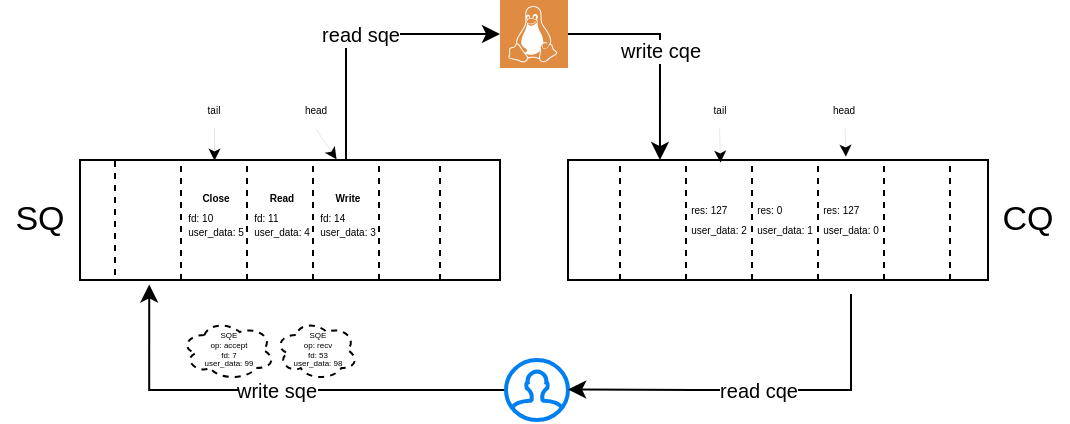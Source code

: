 <mxfile version="14.9.6" type="github">
  <diagram id="1Sm8YSRa9IpsmVcnDnPX" name="Page-1">
    <mxGraphModel dx="650" dy="340" grid="1" gridSize="10" guides="1" tooltips="1" connect="1" arrows="1" fold="1" page="1" pageScale="1" pageWidth="827" pageHeight="1169" math="0" shadow="0">
      <root>
        <mxCell id="0" />
        <mxCell id="1" parent="0" />
        <mxCell id="yOU57gguwdXV-IdS6L99-62" value="write cqe" style="edgeStyle=orthogonalEdgeStyle;rounded=0;orthogonalLoop=1;jettySize=auto;html=1;entryX=0.574;entryY=0.095;entryDx=0;entryDy=0;entryPerimeter=0;fontSize=10;strokeWidth=1;" edge="1" parent="1" source="yOU57gguwdXV-IdS6L99-1" target="yOU57gguwdXV-IdS6L99-51">
          <mxGeometry relative="1" as="geometry" />
        </mxCell>
        <mxCell id="yOU57gguwdXV-IdS6L99-1" value="" style="pointerEvents=1;shadow=0;dashed=0;html=1;strokeColor=none;fillColor=#DF8C42;labelPosition=center;verticalLabelPosition=bottom;verticalAlign=top;align=center;outlineConnect=0;shape=mxgraph.veeam2.linux;" vertex="1" parent="1">
          <mxGeometry x="400" y="140" width="34" height="34" as="geometry" />
        </mxCell>
        <mxCell id="yOU57gguwdXV-IdS6L99-18" value="write sqe" style="edgeStyle=orthogonalEdgeStyle;rounded=0;orthogonalLoop=1;jettySize=auto;html=1;fontSize=10;strokeWidth=1;entryX=0.513;entryY=0.912;entryDx=0;entryDy=0;entryPerimeter=0;" edge="1" parent="1" source="yOU57gguwdXV-IdS6L99-2" target="yOU57gguwdXV-IdS6L99-20">
          <mxGeometry relative="1" as="geometry">
            <mxPoint x="240" y="290" as="targetPoint" />
          </mxGeometry>
        </mxCell>
        <mxCell id="yOU57gguwdXV-IdS6L99-2" value="" style="html=1;verticalLabelPosition=bottom;align=center;labelBackgroundColor=#ffffff;verticalAlign=top;strokeWidth=2;strokeColor=#0080F0;shadow=0;dashed=0;shape=mxgraph.ios7.icons.user;" vertex="1" parent="1">
          <mxGeometry x="403" y="320" width="31" height="30" as="geometry" />
        </mxCell>
        <mxCell id="yOU57gguwdXV-IdS6L99-8" value="" style="rounded=0;whiteSpace=wrap;html=1;" vertex="1" parent="1">
          <mxGeometry x="190" y="220" width="210" height="60" as="geometry" />
        </mxCell>
        <mxCell id="yOU57gguwdXV-IdS6L99-9" value="&lt;font style=&quot;font-size: 5px ; line-height: 70%&quot;&gt;&lt;b&gt;Read&lt;/b&gt;&lt;br&gt;&lt;br&gt;&lt;div style=&quot;text-align: left&quot;&gt;fd: 11&lt;/div&gt;&lt;div style=&quot;text-align: left&quot;&gt;&lt;br&gt;&lt;/div&gt;&lt;div style=&quot;text-align: left&quot;&gt;user_data: 4&lt;/div&gt;&lt;/font&gt;" style="text;html=1;fillColor=none;align=center;verticalAlign=middle;whiteSpace=wrap;rounded=0;perimeterSpacing=7;horizontal=1;spacingTop=-7;spacing=0;fontSize=5;dashed=1;spacingLeft=1;" vertex="1" parent="1">
          <mxGeometry x="273.5" y="220" width="33" height="60" as="geometry" />
        </mxCell>
        <mxCell id="yOU57gguwdXV-IdS6L99-11" value="&lt;font style=&quot;line-height: 70%&quot;&gt;&lt;b style=&quot;font-size: 5px&quot;&gt;Write&lt;/b&gt;&lt;br&gt;&lt;br&gt;&lt;div style=&quot;text-align: left ; font-size: 5px&quot;&gt;&lt;span&gt;fd: 14&lt;/span&gt;&lt;/div&gt;&lt;div style=&quot;text-align: left&quot;&gt;&lt;br&gt;&lt;/div&gt;&lt;div style=&quot;text-align: left&quot;&gt;&lt;span&gt;user_data: 3&lt;/span&gt;&lt;/div&gt;&lt;/font&gt;" style="text;html=1;fillColor=none;align=center;verticalAlign=middle;whiteSpace=wrap;rounded=0;perimeterSpacing=7;strokeColor=#000000;horizontal=1;spacingTop=-7;spacing=-2;fontSize=5;dashed=1;spacingLeft=1;" vertex="1" parent="1">
          <mxGeometry x="306.5" y="220" width="33" height="60" as="geometry" />
        </mxCell>
        <mxCell id="yOU57gguwdXV-IdS6L99-12" value="&lt;font style=&quot;font-size: 5px ; line-height: 70%&quot;&gt;&lt;b&gt;Close&lt;/b&gt;&lt;br&gt;&lt;br&gt;&lt;div style=&quot;text-align: left&quot;&gt;fd: 10&lt;/div&gt;&lt;div style=&quot;text-align: left&quot;&gt;&lt;br&gt;&lt;/div&gt;&lt;div style=&quot;text-align: left&quot;&gt;user_data: 5&lt;/div&gt;&lt;/font&gt;" style="text;html=1;fillColor=none;align=center;verticalAlign=middle;whiteSpace=wrap;rounded=0;perimeterSpacing=7;strokeColor=#000000;horizontal=1;spacingTop=-7;spacing=0;fontSize=5;dashed=1;spacingLeft=1;" vertex="1" parent="1">
          <mxGeometry x="240.5" y="220" width="33" height="60" as="geometry" />
        </mxCell>
        <mxCell id="yOU57gguwdXV-IdS6L99-45" value="read sqe" style="edgeStyle=orthogonalEdgeStyle;rounded=0;orthogonalLoop=1;jettySize=auto;html=1;fontSize=10;strokeWidth=1;" edge="1" parent="1" target="yOU57gguwdXV-IdS6L99-1">
          <mxGeometry relative="1" as="geometry">
            <mxPoint x="323" y="220" as="sourcePoint" />
            <Array as="points">
              <mxPoint x="323" y="157" />
            </Array>
          </mxGeometry>
        </mxCell>
        <mxCell id="yOU57gguwdXV-IdS6L99-46" style="edgeStyle=none;rounded=0;orthogonalLoop=1;jettySize=auto;html=1;exitX=0.5;exitY=1;exitDx=0;exitDy=0;entryX=0.394;entryY=0.086;entryDx=0;entryDy=0;entryPerimeter=0;fontSize=4;strokeWidth=0;dashed=1;dashPattern=1 1;" edge="1" parent="1" source="yOU57gguwdXV-IdS6L99-13" target="yOU57gguwdXV-IdS6L99-11">
          <mxGeometry relative="1" as="geometry" />
        </mxCell>
        <mxCell id="yOU57gguwdXV-IdS6L99-13" value="head" style="text;html=1;strokeColor=none;fillColor=none;align=center;verticalAlign=middle;whiteSpace=wrap;rounded=0;dashed=1;fontSize=5;" vertex="1" parent="1">
          <mxGeometry x="287.5" y="184" width="40" height="20" as="geometry" />
        </mxCell>
        <mxCell id="yOU57gguwdXV-IdS6L99-22" style="rounded=0;orthogonalLoop=1;jettySize=auto;html=1;fontSize=5;strokeWidth=0;" edge="1" parent="1" source="yOU57gguwdXV-IdS6L99-17">
          <mxGeometry relative="1" as="geometry">
            <mxPoint x="257" y="220" as="targetPoint" />
          </mxGeometry>
        </mxCell>
        <mxCell id="yOU57gguwdXV-IdS6L99-17" value="tail" style="text;html=1;strokeColor=none;fillColor=none;align=center;verticalAlign=middle;whiteSpace=wrap;rounded=0;dashed=1;fontSize=5;" vertex="1" parent="1">
          <mxGeometry x="237" y="184" width="40" height="20" as="geometry" />
        </mxCell>
        <mxCell id="yOU57gguwdXV-IdS6L99-19" value="&lt;font style=&quot;font-size: 5px ; line-height: 50%&quot;&gt;&lt;br style=&quot;font-size: 5px&quot;&gt;&lt;/font&gt;" style="text;html=1;fillColor=none;align=center;verticalAlign=middle;whiteSpace=wrap;rounded=0;perimeterSpacing=7;horizontal=1;spacingTop=-7;spacing=-1;fontSize=5;dashed=1;" vertex="1" parent="1">
          <mxGeometry x="339.5" y="240" width="33" height="40" as="geometry" />
        </mxCell>
        <mxCell id="yOU57gguwdXV-IdS6L99-20" value="&lt;font style=&quot;font-size: 5px ; line-height: 50%&quot;&gt;&lt;br style=&quot;font-size: 5px&quot;&gt;&lt;/font&gt;" style="text;html=1;fillColor=none;align=center;verticalAlign=middle;whiteSpace=wrap;rounded=0;perimeterSpacing=7;horizontal=1;spacingTop=-7;spacing=-1;fontSize=5;dashed=1;" vertex="1" parent="1">
          <mxGeometry x="207.5" y="240" width="33" height="40" as="geometry" />
        </mxCell>
        <mxCell id="yOU57gguwdXV-IdS6L99-27" value="&lt;font style=&quot;font-size: 5px ; line-height: 50%&quot;&gt;&lt;br style=&quot;font-size: 5px&quot;&gt;&lt;/font&gt;" style="text;html=1;fillColor=none;align=center;verticalAlign=middle;whiteSpace=wrap;rounded=0;perimeterSpacing=7;horizontal=1;spacingTop=-7;spacing=-1;fontSize=5;dashed=1;strokeColor=#000000;" vertex="1" parent="1">
          <mxGeometry x="190" y="220" width="17.5" height="60" as="geometry" />
        </mxCell>
        <mxCell id="yOU57gguwdXV-IdS6L99-40" value="SQE&lt;br style=&quot;font-size: 4px;&quot;&gt;op: accept&lt;br style=&quot;font-size: 4px;&quot;&gt;fd: 7&lt;br style=&quot;font-size: 4px;&quot;&gt;user_data: 99" style="ellipse;shape=cloud;whiteSpace=wrap;html=1;dashed=1;fontSize=4;strokeColor=#000000;fillColor=none;gradientColor=none;verticalAlign=middle;" vertex="1" parent="1">
          <mxGeometry x="240.5" y="300" width="47" height="30" as="geometry" />
        </mxCell>
        <mxCell id="yOU57gguwdXV-IdS6L99-42" value="SQE&lt;br style=&quot;font-size: 4px;&quot;&gt;op: recv&lt;br style=&quot;font-size: 4px;&quot;&gt;fd: 53&lt;br style=&quot;font-size: 4px;&quot;&gt;user_data: 98" style="ellipse;shape=cloud;whiteSpace=wrap;html=1;dashed=1;fontSize=4;strokeColor=#000000;fillColor=none;gradientColor=none;verticalAlign=middle;" vertex="1" parent="1">
          <mxGeometry x="287.5" y="300" width="41.5" height="30" as="geometry" />
        </mxCell>
        <mxCell id="yOU57gguwdXV-IdS6L99-43" value="&lt;font style=&quot;font-size: 17px&quot;&gt;SQ&lt;/font&gt;" style="text;html=1;strokeColor=none;fillColor=none;align=center;verticalAlign=middle;whiteSpace=wrap;rounded=0;dashed=1;fontSize=4;" vertex="1" parent="1">
          <mxGeometry x="150" y="220" width="40" height="60" as="geometry" />
        </mxCell>
        <mxCell id="yOU57gguwdXV-IdS6L99-49" value="" style="rounded=0;whiteSpace=wrap;html=1;" vertex="1" parent="1">
          <mxGeometry x="434" y="220" width="210" height="60" as="geometry" />
        </mxCell>
        <mxCell id="yOU57gguwdXV-IdS6L99-50" value="&lt;font style=&quot;font-size: 17px&quot;&gt;CQ&lt;/font&gt;" style="text;html=1;strokeColor=none;fillColor=none;align=center;verticalAlign=middle;whiteSpace=wrap;rounded=0;dashed=1;fontSize=4;" vertex="1" parent="1">
          <mxGeometry x="644" y="220" width="40" height="60" as="geometry" />
        </mxCell>
        <mxCell id="yOU57gguwdXV-IdS6L99-51" value="" style="text;html=1;fillColor=none;align=center;verticalAlign=middle;whiteSpace=wrap;rounded=0;perimeterSpacing=7;strokeColor=#000000;horizontal=1;spacingTop=-7;spacing=-1;fontSize=5;dashed=1;" vertex="1" parent="1">
          <mxGeometry x="460" y="220" width="33" height="60" as="geometry" />
        </mxCell>
        <mxCell id="yOU57gguwdXV-IdS6L99-56" value="&lt;font style=&quot;font-size: 5px ; line-height: 100%&quot;&gt;&lt;br&gt;&lt;div style=&quot;text-align: left&quot;&gt;res: 0&lt;/div&gt;&lt;div style=&quot;text-align: left&quot;&gt;&lt;br&gt;&lt;/div&gt;&lt;div style=&quot;text-align: left&quot;&gt;user_data: 1&lt;/div&gt;&lt;/font&gt;" style="text;html=1;fillColor=none;align=center;verticalAlign=middle;whiteSpace=wrap;rounded=0;perimeterSpacing=7;strokeColor=#000000;horizontal=1;spacingTop=-7;spacing=-1;fontSize=5;dashed=1;" vertex="1" parent="1">
          <mxGeometry x="526" y="220" width="33" height="60" as="geometry" />
        </mxCell>
        <mxCell id="yOU57gguwdXV-IdS6L99-63" value="read cqe" style="edgeStyle=orthogonalEdgeStyle;rounded=0;orthogonalLoop=1;jettySize=auto;html=1;entryX=1.002;entryY=0.491;entryDx=0;entryDy=0;entryPerimeter=0;fontSize=10;strokeWidth=1;" edge="1" parent="1" source="yOU57gguwdXV-IdS6L99-57" target="yOU57gguwdXV-IdS6L99-2">
          <mxGeometry relative="1" as="geometry">
            <Array as="points">
              <mxPoint x="575" y="335" />
              <mxPoint x="497" y="335" />
            </Array>
          </mxGeometry>
        </mxCell>
        <mxCell id="yOU57gguwdXV-IdS6L99-57" value="&lt;font style=&quot;font-size: 5px ; line-height: 100%&quot;&gt;&lt;br&gt;&lt;div style=&quot;text-align: left&quot;&gt;res: 127&lt;/div&gt;&lt;div style=&quot;text-align: left&quot;&gt;&lt;br&gt;&lt;/div&gt;&lt;div style=&quot;text-align: left&quot;&gt;user_data: 0&lt;/div&gt;&lt;/font&gt;" style="text;html=1;fillColor=none;align=center;verticalAlign=middle;whiteSpace=wrap;rounded=0;perimeterSpacing=7;strokeColor=#000000;horizontal=1;spacingTop=-7;spacing=-1;fontSize=5;dashed=1;" vertex="1" parent="1">
          <mxGeometry x="559" y="220" width="33" height="60" as="geometry" />
        </mxCell>
        <mxCell id="yOU57gguwdXV-IdS6L99-58" value="&lt;font style=&quot;font-size: 5px ; line-height: 100%&quot;&gt;&lt;br&gt;&lt;div style=&quot;text-align: left&quot;&gt;res: 127&lt;/div&gt;&lt;div style=&quot;text-align: left&quot;&gt;&lt;br&gt;&lt;/div&gt;&lt;div style=&quot;text-align: left&quot;&gt;user_data: 2&lt;/div&gt;&lt;/font&gt;" style="text;html=1;fillColor=none;align=center;verticalAlign=middle;whiteSpace=wrap;rounded=0;perimeterSpacing=7;strokeColor=#000000;horizontal=1;spacingTop=-7;spacing=-1;fontSize=5;dashed=1;" vertex="1" parent="1">
          <mxGeometry x="493" y="220" width="33" height="60" as="geometry" />
        </mxCell>
        <mxCell id="yOU57gguwdXV-IdS6L99-59" value="" style="text;html=1;fillColor=none;align=center;verticalAlign=middle;whiteSpace=wrap;rounded=0;perimeterSpacing=7;strokeColor=#000000;horizontal=1;spacingTop=-7;spacing=-2;fontSize=5;dashed=1;spacingLeft=1;" vertex="1" parent="1">
          <mxGeometry x="370" y="220" width="30" height="60" as="geometry" />
        </mxCell>
        <mxCell id="yOU57gguwdXV-IdS6L99-61" value="" style="text;html=1;fillColor=none;align=center;verticalAlign=middle;whiteSpace=wrap;rounded=0;perimeterSpacing=7;strokeColor=#000000;horizontal=1;spacingTop=-7;spacing=-1;fontSize=5;dashed=1;" vertex="1" parent="1">
          <mxGeometry x="592" y="220" width="33" height="60" as="geometry" />
        </mxCell>
        <mxCell id="yOU57gguwdXV-IdS6L99-64" value="tail" style="text;html=1;strokeColor=none;fillColor=none;align=center;verticalAlign=middle;whiteSpace=wrap;rounded=0;dashed=1;fontSize=5;" vertex="1" parent="1">
          <mxGeometry x="489.5" y="184" width="40" height="20" as="geometry" />
        </mxCell>
        <mxCell id="yOU57gguwdXV-IdS6L99-66" style="rounded=0;orthogonalLoop=1;jettySize=auto;html=1;fontSize=5;strokeWidth=0;exitX=0.5;exitY=1;exitDx=0;exitDy=0;entryX=0.511;entryY=0.108;entryDx=0;entryDy=0;entryPerimeter=0;" edge="1" parent="1" source="yOU57gguwdXV-IdS6L99-64" target="yOU57gguwdXV-IdS6L99-58">
          <mxGeometry relative="1" as="geometry">
            <mxPoint x="253.696" y="194" as="sourcePoint" />
            <mxPoint x="267" y="230" as="targetPoint" />
          </mxGeometry>
        </mxCell>
        <mxCell id="yOU57gguwdXV-IdS6L99-67" value="head" style="text;html=1;strokeColor=none;fillColor=none;align=center;verticalAlign=middle;whiteSpace=wrap;rounded=0;dashed=1;fontSize=5;" vertex="1" parent="1">
          <mxGeometry x="552" y="184" width="40" height="20" as="geometry" />
        </mxCell>
        <mxCell id="yOU57gguwdXV-IdS6L99-68" style="edgeStyle=none;rounded=0;orthogonalLoop=1;jettySize=auto;html=1;entryX=0.44;entryY=0.068;entryDx=0;entryDy=0;entryPerimeter=0;fontSize=4;strokeWidth=0;dashed=1;dashPattern=1 1;" edge="1" parent="1" source="yOU57gguwdXV-IdS6L99-67" target="yOU57gguwdXV-IdS6L99-57">
          <mxGeometry relative="1" as="geometry">
            <mxPoint x="568.98" y="194" as="sourcePoint" />
            <mxPoint x="591.998" y="229.364" as="targetPoint" />
          </mxGeometry>
        </mxCell>
      </root>
    </mxGraphModel>
  </diagram>
</mxfile>

